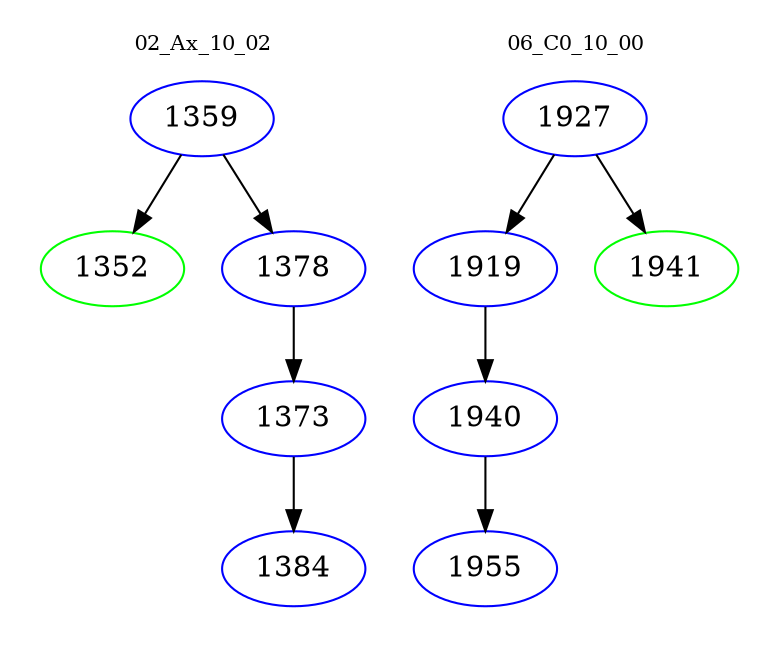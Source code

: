 digraph{
subgraph cluster_0 {
color = white
label = "02_Ax_10_02";
fontsize=10;
T0_1359 [label="1359", color="blue"]
T0_1359 -> T0_1352 [color="black"]
T0_1352 [label="1352", color="green"]
T0_1359 -> T0_1378 [color="black"]
T0_1378 [label="1378", color="blue"]
T0_1378 -> T0_1373 [color="black"]
T0_1373 [label="1373", color="blue"]
T0_1373 -> T0_1384 [color="black"]
T0_1384 [label="1384", color="blue"]
}
subgraph cluster_1 {
color = white
label = "06_C0_10_00";
fontsize=10;
T1_1927 [label="1927", color="blue"]
T1_1927 -> T1_1919 [color="black"]
T1_1919 [label="1919", color="blue"]
T1_1919 -> T1_1940 [color="black"]
T1_1940 [label="1940", color="blue"]
T1_1940 -> T1_1955 [color="black"]
T1_1955 [label="1955", color="blue"]
T1_1927 -> T1_1941 [color="black"]
T1_1941 [label="1941", color="green"]
}
}
